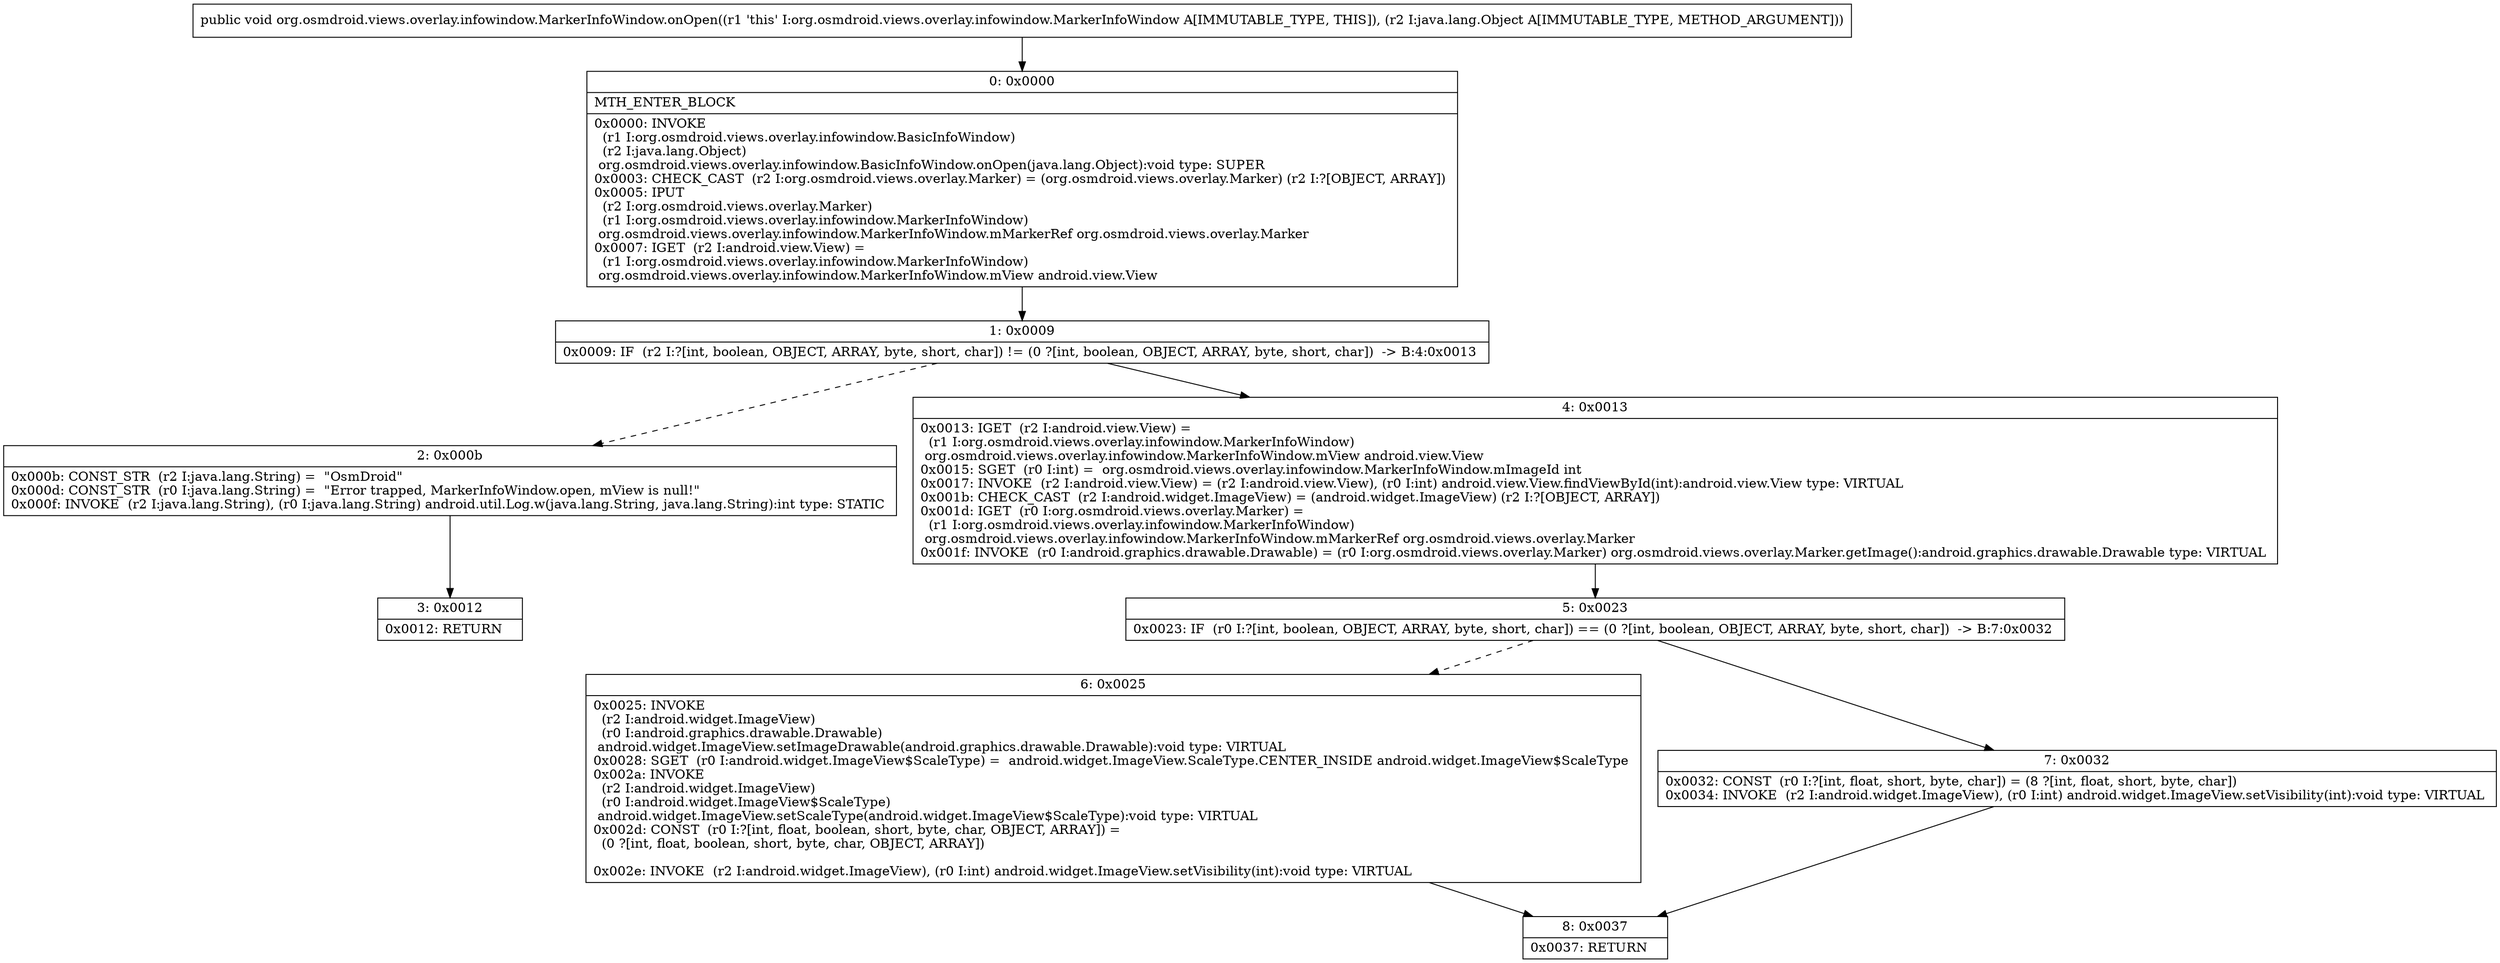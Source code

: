 digraph "CFG fororg.osmdroid.views.overlay.infowindow.MarkerInfoWindow.onOpen(Ljava\/lang\/Object;)V" {
Node_0 [shape=record,label="{0\:\ 0x0000|MTH_ENTER_BLOCK\l|0x0000: INVOKE  \l  (r1 I:org.osmdroid.views.overlay.infowindow.BasicInfoWindow)\l  (r2 I:java.lang.Object)\l org.osmdroid.views.overlay.infowindow.BasicInfoWindow.onOpen(java.lang.Object):void type: SUPER \l0x0003: CHECK_CAST  (r2 I:org.osmdroid.views.overlay.Marker) = (org.osmdroid.views.overlay.Marker) (r2 I:?[OBJECT, ARRAY]) \l0x0005: IPUT  \l  (r2 I:org.osmdroid.views.overlay.Marker)\l  (r1 I:org.osmdroid.views.overlay.infowindow.MarkerInfoWindow)\l org.osmdroid.views.overlay.infowindow.MarkerInfoWindow.mMarkerRef org.osmdroid.views.overlay.Marker \l0x0007: IGET  (r2 I:android.view.View) = \l  (r1 I:org.osmdroid.views.overlay.infowindow.MarkerInfoWindow)\l org.osmdroid.views.overlay.infowindow.MarkerInfoWindow.mView android.view.View \l}"];
Node_1 [shape=record,label="{1\:\ 0x0009|0x0009: IF  (r2 I:?[int, boolean, OBJECT, ARRAY, byte, short, char]) != (0 ?[int, boolean, OBJECT, ARRAY, byte, short, char])  \-\> B:4:0x0013 \l}"];
Node_2 [shape=record,label="{2\:\ 0x000b|0x000b: CONST_STR  (r2 I:java.lang.String) =  \"OsmDroid\" \l0x000d: CONST_STR  (r0 I:java.lang.String) =  \"Error trapped, MarkerInfoWindow.open, mView is null!\" \l0x000f: INVOKE  (r2 I:java.lang.String), (r0 I:java.lang.String) android.util.Log.w(java.lang.String, java.lang.String):int type: STATIC \l}"];
Node_3 [shape=record,label="{3\:\ 0x0012|0x0012: RETURN   \l}"];
Node_4 [shape=record,label="{4\:\ 0x0013|0x0013: IGET  (r2 I:android.view.View) = \l  (r1 I:org.osmdroid.views.overlay.infowindow.MarkerInfoWindow)\l org.osmdroid.views.overlay.infowindow.MarkerInfoWindow.mView android.view.View \l0x0015: SGET  (r0 I:int) =  org.osmdroid.views.overlay.infowindow.MarkerInfoWindow.mImageId int \l0x0017: INVOKE  (r2 I:android.view.View) = (r2 I:android.view.View), (r0 I:int) android.view.View.findViewById(int):android.view.View type: VIRTUAL \l0x001b: CHECK_CAST  (r2 I:android.widget.ImageView) = (android.widget.ImageView) (r2 I:?[OBJECT, ARRAY]) \l0x001d: IGET  (r0 I:org.osmdroid.views.overlay.Marker) = \l  (r1 I:org.osmdroid.views.overlay.infowindow.MarkerInfoWindow)\l org.osmdroid.views.overlay.infowindow.MarkerInfoWindow.mMarkerRef org.osmdroid.views.overlay.Marker \l0x001f: INVOKE  (r0 I:android.graphics.drawable.Drawable) = (r0 I:org.osmdroid.views.overlay.Marker) org.osmdroid.views.overlay.Marker.getImage():android.graphics.drawable.Drawable type: VIRTUAL \l}"];
Node_5 [shape=record,label="{5\:\ 0x0023|0x0023: IF  (r0 I:?[int, boolean, OBJECT, ARRAY, byte, short, char]) == (0 ?[int, boolean, OBJECT, ARRAY, byte, short, char])  \-\> B:7:0x0032 \l}"];
Node_6 [shape=record,label="{6\:\ 0x0025|0x0025: INVOKE  \l  (r2 I:android.widget.ImageView)\l  (r0 I:android.graphics.drawable.Drawable)\l android.widget.ImageView.setImageDrawable(android.graphics.drawable.Drawable):void type: VIRTUAL \l0x0028: SGET  (r0 I:android.widget.ImageView$ScaleType) =  android.widget.ImageView.ScaleType.CENTER_INSIDE android.widget.ImageView$ScaleType \l0x002a: INVOKE  \l  (r2 I:android.widget.ImageView)\l  (r0 I:android.widget.ImageView$ScaleType)\l android.widget.ImageView.setScaleType(android.widget.ImageView$ScaleType):void type: VIRTUAL \l0x002d: CONST  (r0 I:?[int, float, boolean, short, byte, char, OBJECT, ARRAY]) = \l  (0 ?[int, float, boolean, short, byte, char, OBJECT, ARRAY])\l \l0x002e: INVOKE  (r2 I:android.widget.ImageView), (r0 I:int) android.widget.ImageView.setVisibility(int):void type: VIRTUAL \l}"];
Node_7 [shape=record,label="{7\:\ 0x0032|0x0032: CONST  (r0 I:?[int, float, short, byte, char]) = (8 ?[int, float, short, byte, char]) \l0x0034: INVOKE  (r2 I:android.widget.ImageView), (r0 I:int) android.widget.ImageView.setVisibility(int):void type: VIRTUAL \l}"];
Node_8 [shape=record,label="{8\:\ 0x0037|0x0037: RETURN   \l}"];
MethodNode[shape=record,label="{public void org.osmdroid.views.overlay.infowindow.MarkerInfoWindow.onOpen((r1 'this' I:org.osmdroid.views.overlay.infowindow.MarkerInfoWindow A[IMMUTABLE_TYPE, THIS]), (r2 I:java.lang.Object A[IMMUTABLE_TYPE, METHOD_ARGUMENT])) }"];
MethodNode -> Node_0;
Node_0 -> Node_1;
Node_1 -> Node_2[style=dashed];
Node_1 -> Node_4;
Node_2 -> Node_3;
Node_4 -> Node_5;
Node_5 -> Node_6[style=dashed];
Node_5 -> Node_7;
Node_6 -> Node_8;
Node_7 -> Node_8;
}

